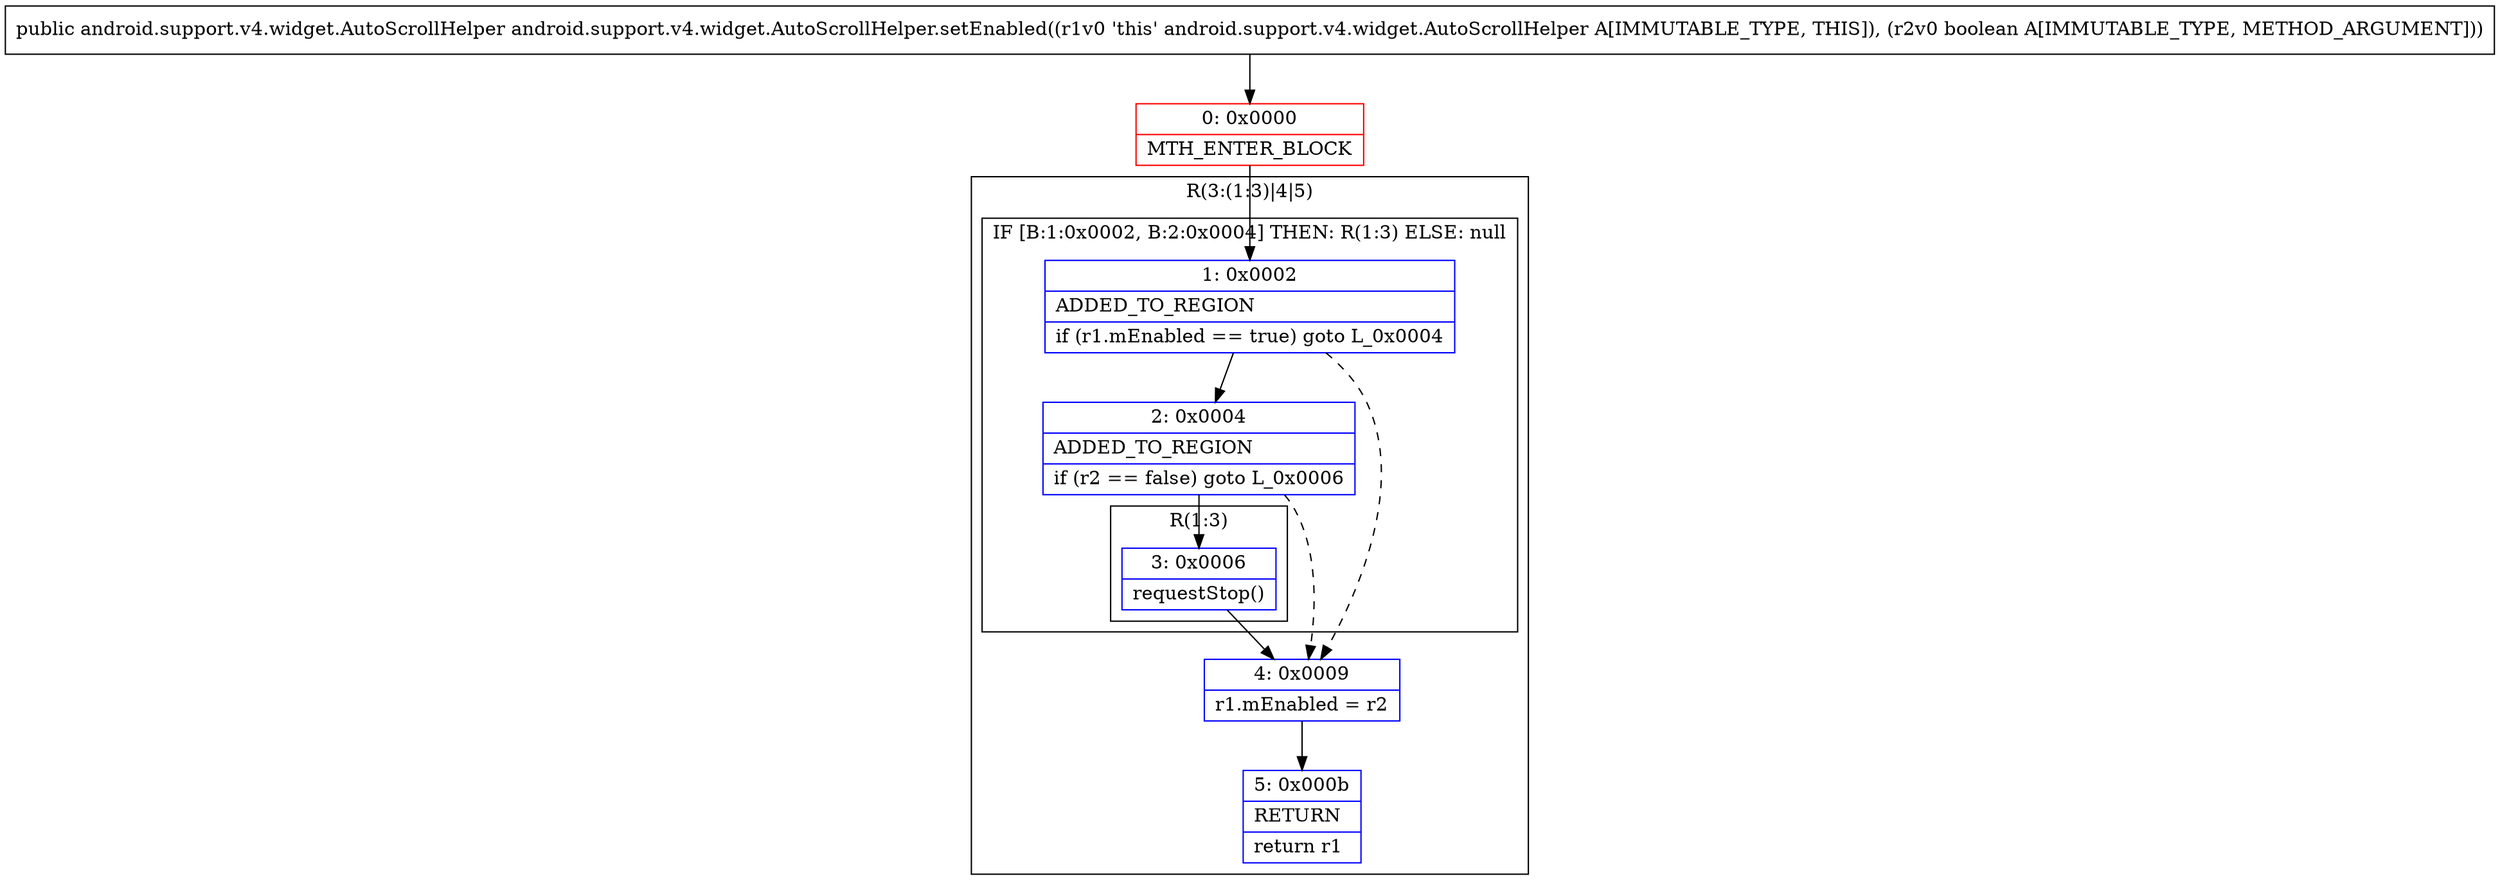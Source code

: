 digraph "CFG forandroid.support.v4.widget.AutoScrollHelper.setEnabled(Z)Landroid\/support\/v4\/widget\/AutoScrollHelper;" {
subgraph cluster_Region_412454386 {
label = "R(3:(1:3)|4|5)";
node [shape=record,color=blue];
subgraph cluster_IfRegion_342448026 {
label = "IF [B:1:0x0002, B:2:0x0004] THEN: R(1:3) ELSE: null";
node [shape=record,color=blue];
Node_1 [shape=record,label="{1\:\ 0x0002|ADDED_TO_REGION\l|if (r1.mEnabled == true) goto L_0x0004\l}"];
Node_2 [shape=record,label="{2\:\ 0x0004|ADDED_TO_REGION\l|if (r2 == false) goto L_0x0006\l}"];
subgraph cluster_Region_1729316796 {
label = "R(1:3)";
node [shape=record,color=blue];
Node_3 [shape=record,label="{3\:\ 0x0006|requestStop()\l}"];
}
}
Node_4 [shape=record,label="{4\:\ 0x0009|r1.mEnabled = r2\l}"];
Node_5 [shape=record,label="{5\:\ 0x000b|RETURN\l|return r1\l}"];
}
Node_0 [shape=record,color=red,label="{0\:\ 0x0000|MTH_ENTER_BLOCK\l}"];
MethodNode[shape=record,label="{public android.support.v4.widget.AutoScrollHelper android.support.v4.widget.AutoScrollHelper.setEnabled((r1v0 'this' android.support.v4.widget.AutoScrollHelper A[IMMUTABLE_TYPE, THIS]), (r2v0 boolean A[IMMUTABLE_TYPE, METHOD_ARGUMENT])) }"];
MethodNode -> Node_0;
Node_1 -> Node_2;
Node_1 -> Node_4[style=dashed];
Node_2 -> Node_3;
Node_2 -> Node_4[style=dashed];
Node_3 -> Node_4;
Node_4 -> Node_5;
Node_0 -> Node_1;
}

